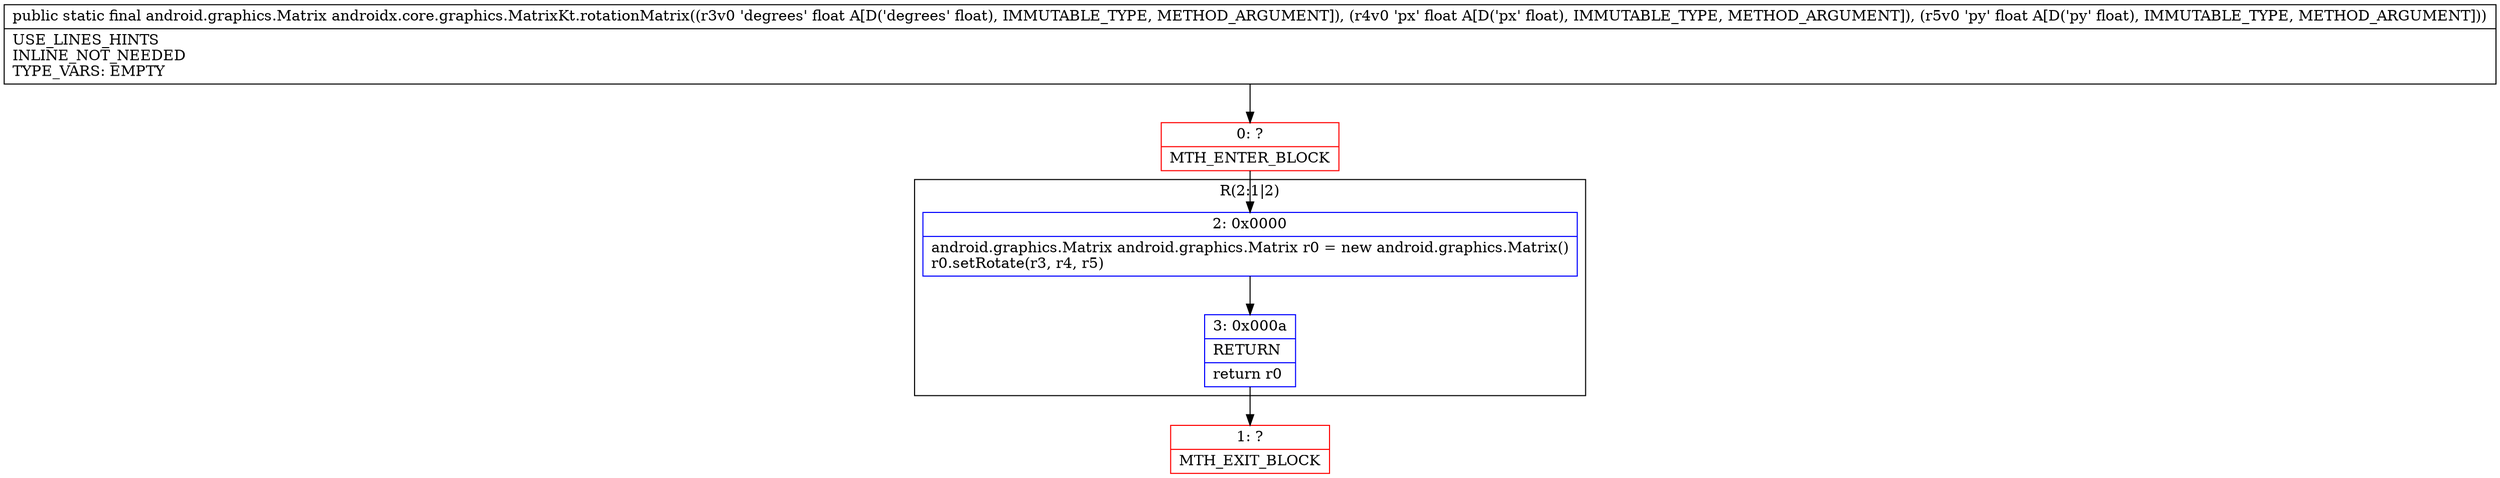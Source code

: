 digraph "CFG forandroidx.core.graphics.MatrixKt.rotationMatrix(FFF)Landroid\/graphics\/Matrix;" {
subgraph cluster_Region_1054414447 {
label = "R(2:1|2)";
node [shape=record,color=blue];
Node_2 [shape=record,label="{2\:\ 0x0000|android.graphics.Matrix android.graphics.Matrix r0 = new android.graphics.Matrix()\lr0.setRotate(r3, r4, r5)\l}"];
Node_3 [shape=record,label="{3\:\ 0x000a|RETURN\l|return r0\l}"];
}
Node_0 [shape=record,color=red,label="{0\:\ ?|MTH_ENTER_BLOCK\l}"];
Node_1 [shape=record,color=red,label="{1\:\ ?|MTH_EXIT_BLOCK\l}"];
MethodNode[shape=record,label="{public static final android.graphics.Matrix androidx.core.graphics.MatrixKt.rotationMatrix((r3v0 'degrees' float A[D('degrees' float), IMMUTABLE_TYPE, METHOD_ARGUMENT]), (r4v0 'px' float A[D('px' float), IMMUTABLE_TYPE, METHOD_ARGUMENT]), (r5v0 'py' float A[D('py' float), IMMUTABLE_TYPE, METHOD_ARGUMENT]))  | USE_LINES_HINTS\lINLINE_NOT_NEEDED\lTYPE_VARS: EMPTY\l}"];
MethodNode -> Node_0;Node_2 -> Node_3;
Node_3 -> Node_1;
Node_0 -> Node_2;
}

